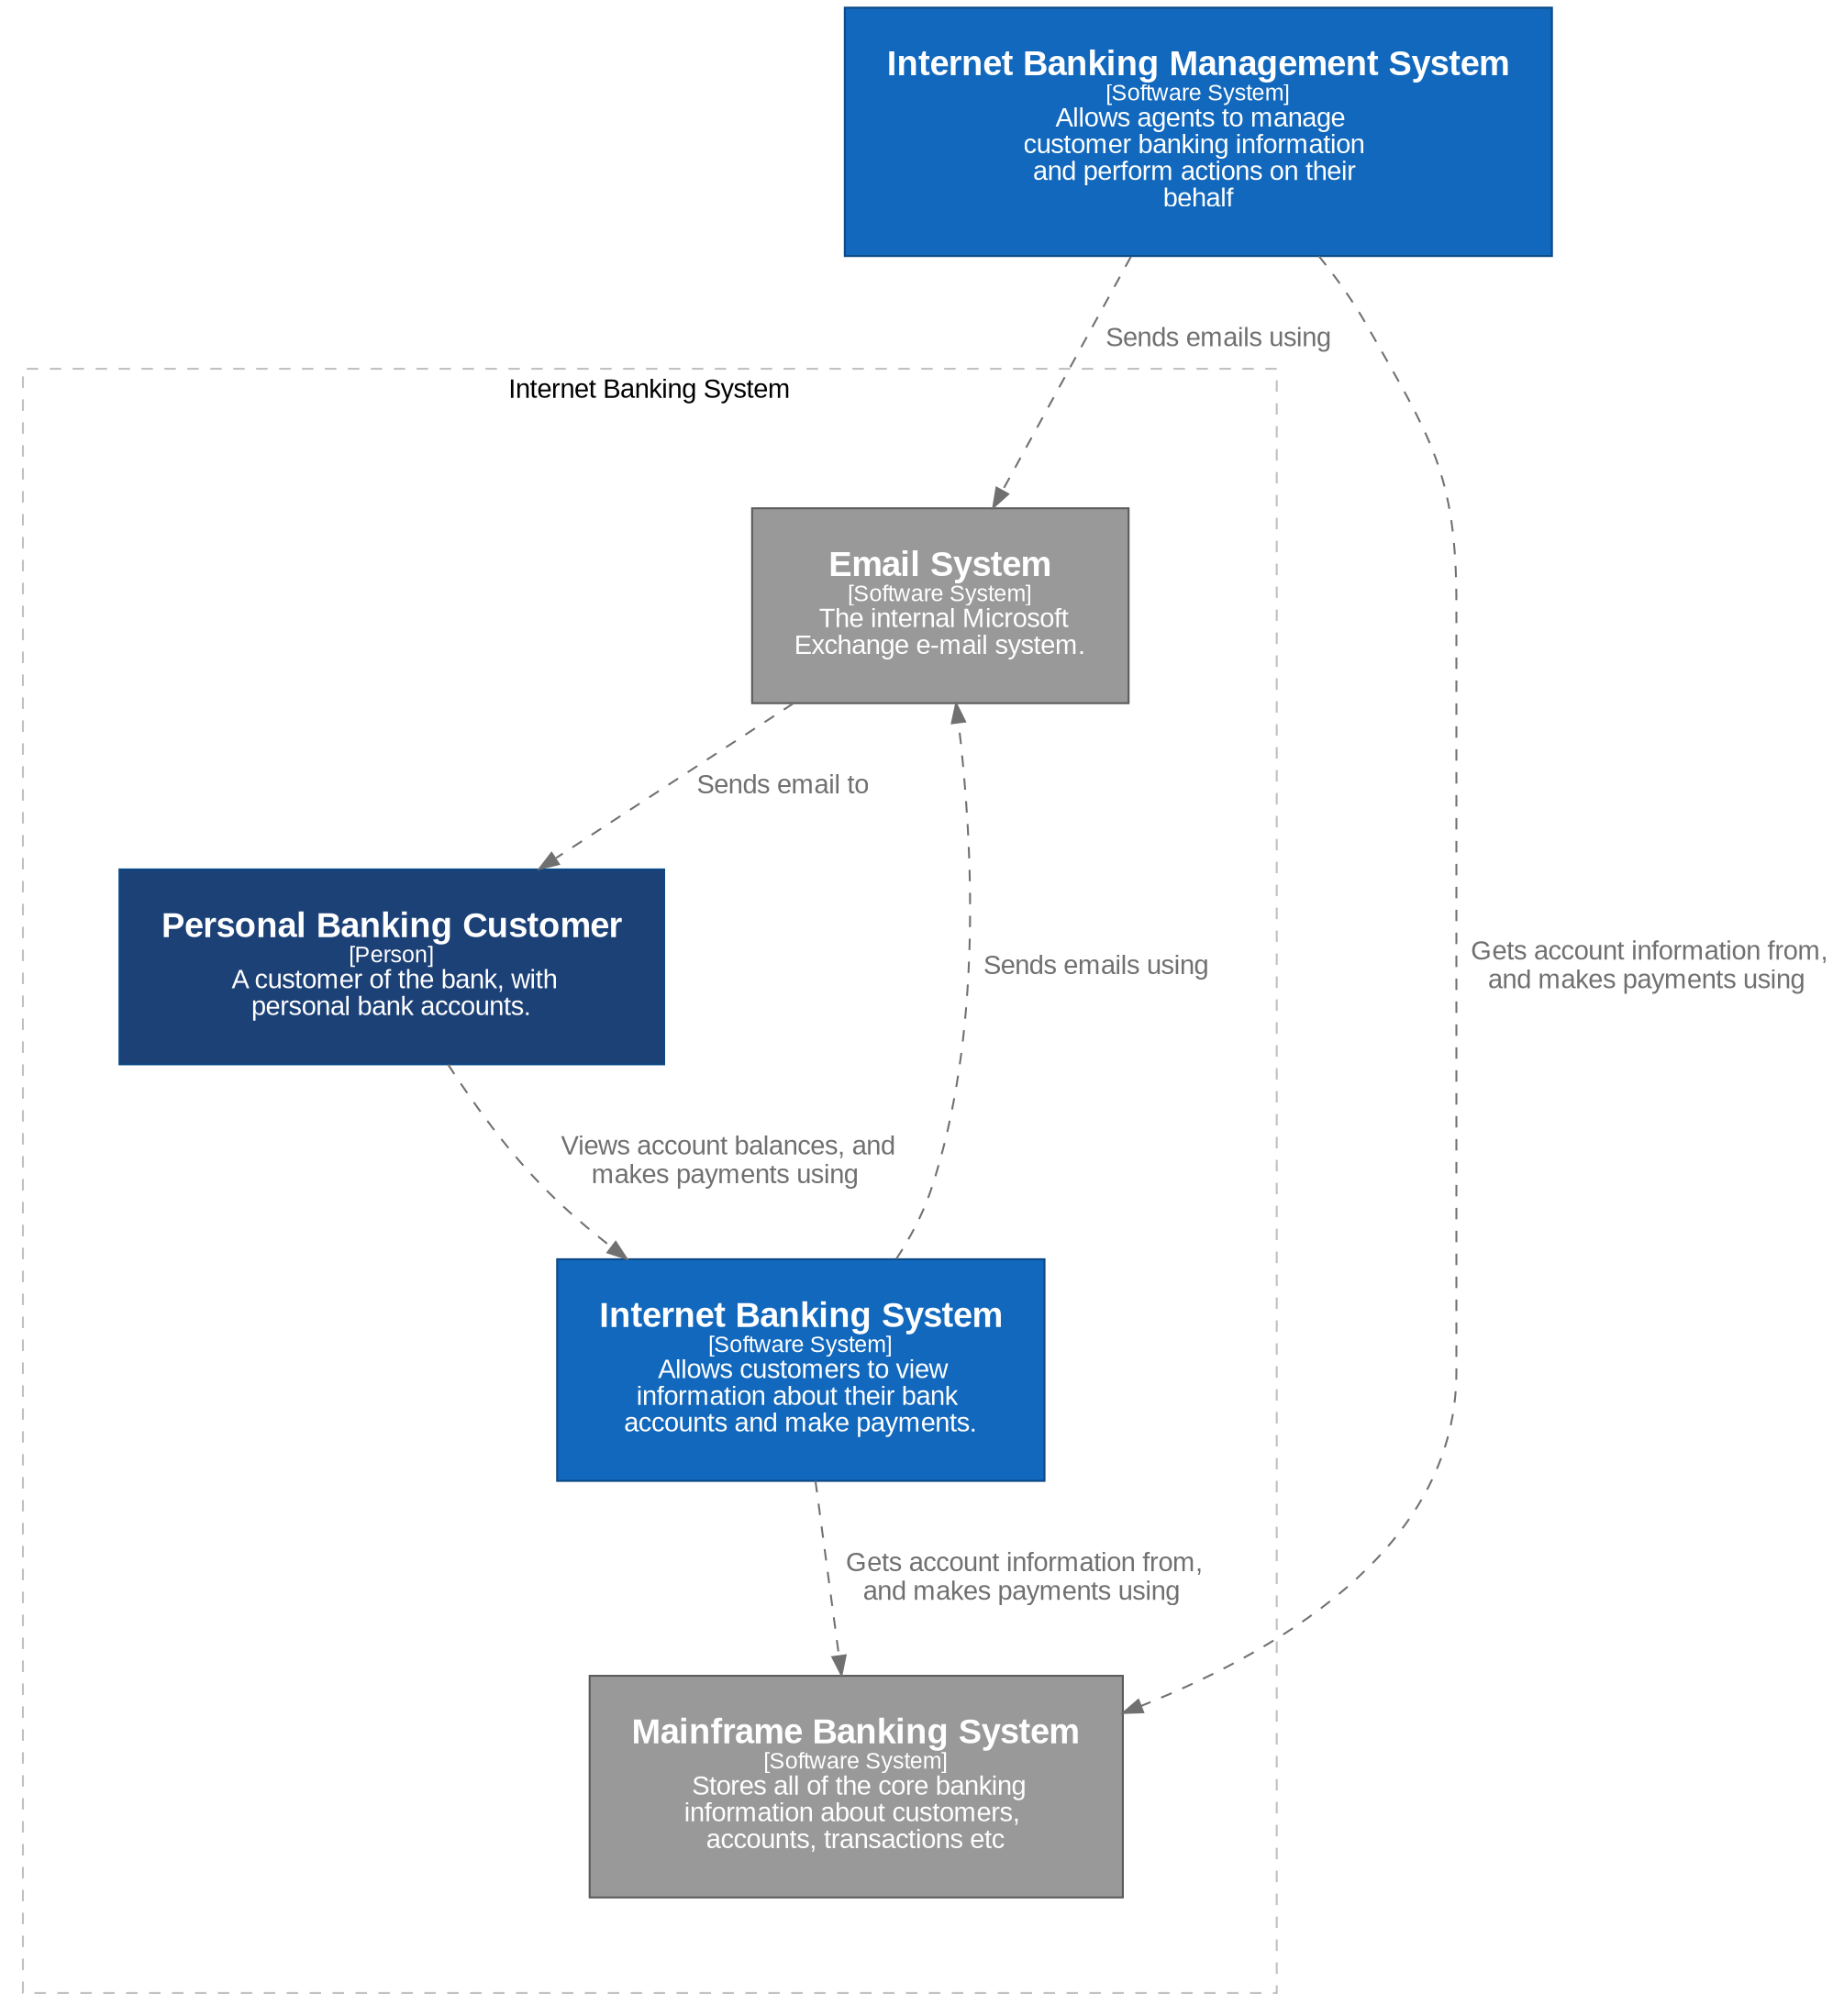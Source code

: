 digraph {
    compound=true
    graph [fontname="Arial", rankdir=TB, ranksep=1.0, nodesep=1.0]
    node [fontname="Arial", shape=box, margin="0.3,0.3"]
    edge [fontname="Arial"]

    subgraph cluster_internetBanking {
        label = "Internet Banking System"
        style = "dashed"
        color = "grey"
        margin="50,50"
        
        emailSystem [
        id="emailSystem",
        shape="rect",
        label=<<font point-size="18"><b>Email System</b></font><br /><font point-size="12">[Software System]</font><br /><font point-size="14">  The internal Microsoft <br />Exchange e-mail system.</font>>,
        style="filled",
        color="#5a5a5a",
        fillcolor="#999999",
        fontcolor="#ffffff"
    ]
mainframeBankingSystem [
        id="mainframeBankingSystem",
        shape="rect",
        label=<<font point-size="18"><b>Mainframe Banking System</b></font><br /><font point-size="12">[Software System]</font><br /><font point-size="14">  Stores all of the core banking <br />information about customers, <br />accounts, transactions etc</font>>,
        style="filled",
        color="#5a5a5a",
        fillcolor="#999999",
        fontcolor="#ffffff"
    ]
customer [
        id="customer",
        shape="rect",
        label=<<font point-size="18"><b>Personal Banking Customer</b></font><br /><font point-size="12">[Person]</font><br /><font point-size="14">  A customer of the bank, with <br />personal bank accounts.</font>>,
        style="filled",
        color="#0b4884",
        fillcolor="#1C4177",
        fontcolor="#ffffff"
    ]
internetBankingSystem [
        id="internetBankingSystem",
        shape="rect",
        label=<<font point-size="18"><b>Internet Banking System</b></font><br /><font point-size="12">[Software System]</font><br /><font point-size="14">  Allows customers to view <br />information about their bank <br />accounts and make payments.</font>>,
        style="filled",
        color="#0b4884",
        fillcolor="#1168bd",
        fontcolor="#ffffff"
    ]
        
    }

internetBankingManagementSystem [
        id="internetBankingManagementSystem",
        shape="rect",
        label=<<font point-size="18"><b>Internet Banking Management System</b></font><br /><font point-size="12">[Software System]</font><br /><font point-size="14">  Allows agents to manage <br />customer banking information <br />and perform actions on their <br />behalf</font>>,
        style="filled",
        color="#0b4884",
        fillcolor="#1168bd",
        fontcolor="#ffffff"
    ]
internetBankingManagementSystem -> emailSystem [ id="100000", label=<<font point-size="14">  Sends emails using</font>>, style="dashed", color="#707070", fontcolor="#707070" ]
internetBankingManagementSystem -> mainframeBankingSystem [ id="100002", label=<<font point-size="14">  Gets account information from, <br />and makes payments using</font>>, style="dashed", color="#707070", fontcolor="#707070" ]
emailSystem -> customer [ id="100004", label=<<font point-size="14">  Sends email to</font>>, style="dashed", color="#707070", fontcolor="#707070" ]
internetBankingSystem -> mainframeBankingSystem [ id="100008", label=<<font point-size="14">  Gets account information from, <br />and makes payments using</font>>, style="dashed", color="#707070", fontcolor="#707070" ]
internetBankingSystem -> emailSystem [ id="100010", label=<<font point-size="14">  Sends emails using</font>>, style="dashed", color="#707070", fontcolor="#707070" ]
customer -> internetBankingSystem [ id="100016", label=<<font point-size="14">  Views account balances, and <br />makes payments using</font>>, style="dashed", color="#707070", fontcolor="#707070" ]
     
}